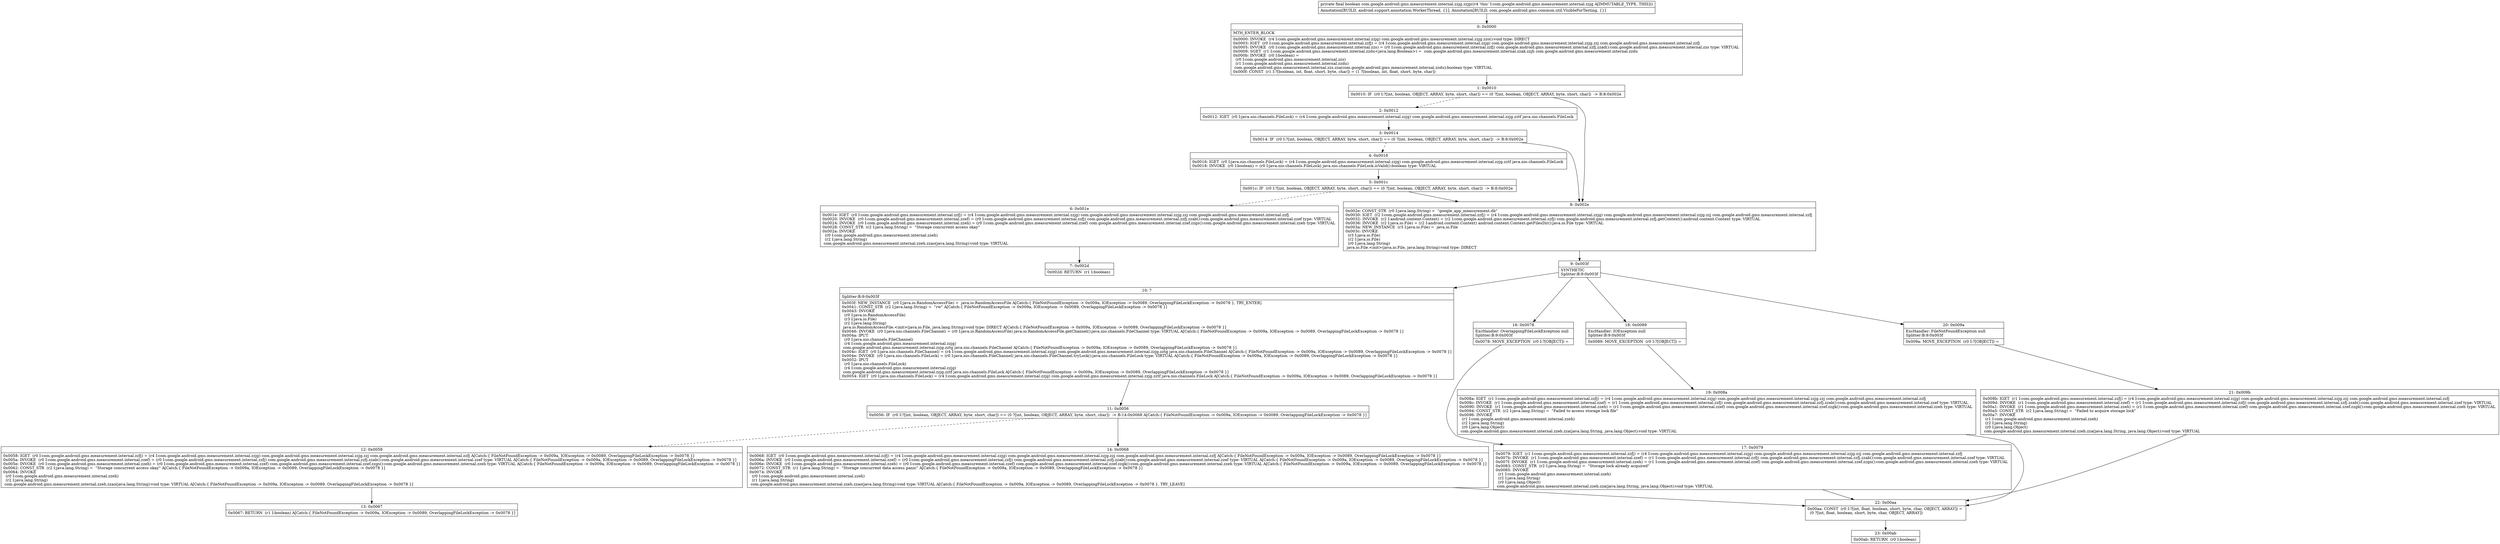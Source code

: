 digraph "CFG forcom.google.android.gms.measurement.internal.zzjg.zzjp()Z" {
Node_0 [shape=record,label="{0\:\ 0x0000|MTH_ENTER_BLOCK\l|0x0000: INVOKE  (r4 I:com.google.android.gms.measurement.internal.zzjg) com.google.android.gms.measurement.internal.zzjg.zzo():void type: DIRECT \l0x0003: IGET  (r0 I:com.google.android.gms.measurement.internal.zzfj) = (r4 I:com.google.android.gms.measurement.internal.zzjg) com.google.android.gms.measurement.internal.zzjg.zzj com.google.android.gms.measurement.internal.zzfj \l0x0005: INVOKE  (r0 I:com.google.android.gms.measurement.internal.zzs) = (r0 I:com.google.android.gms.measurement.internal.zzfj) com.google.android.gms.measurement.internal.zzfj.zzad():com.google.android.gms.measurement.internal.zzs type: VIRTUAL \l0x0009: SGET  (r1 I:com.google.android.gms.measurement.internal.zzdu\<java.lang.Boolean\>) =  com.google.android.gms.measurement.internal.zzak.zzjh com.google.android.gms.measurement.internal.zzdu \l0x000b: INVOKE  (r0 I:boolean) = \l  (r0 I:com.google.android.gms.measurement.internal.zzs)\l  (r1 I:com.google.android.gms.measurement.internal.zzdu)\l com.google.android.gms.measurement.internal.zzs.zza(com.google.android.gms.measurement.internal.zzdu):boolean type: VIRTUAL \l0x000f: CONST  (r1 I:?[boolean, int, float, short, byte, char]) = (1 ?[boolean, int, float, short, byte, char]) \l}"];
Node_1 [shape=record,label="{1\:\ 0x0010|0x0010: IF  (r0 I:?[int, boolean, OBJECT, ARRAY, byte, short, char]) == (0 ?[int, boolean, OBJECT, ARRAY, byte, short, char])  \-\> B:8:0x002e \l}"];
Node_2 [shape=record,label="{2\:\ 0x0012|0x0012: IGET  (r0 I:java.nio.channels.FileLock) = (r4 I:com.google.android.gms.measurement.internal.zzjg) com.google.android.gms.measurement.internal.zzjg.zztf java.nio.channels.FileLock \l}"];
Node_3 [shape=record,label="{3\:\ 0x0014|0x0014: IF  (r0 I:?[int, boolean, OBJECT, ARRAY, byte, short, char]) == (0 ?[int, boolean, OBJECT, ARRAY, byte, short, char])  \-\> B:8:0x002e \l}"];
Node_4 [shape=record,label="{4\:\ 0x0016|0x0016: IGET  (r0 I:java.nio.channels.FileLock) = (r4 I:com.google.android.gms.measurement.internal.zzjg) com.google.android.gms.measurement.internal.zzjg.zztf java.nio.channels.FileLock \l0x0018: INVOKE  (r0 I:boolean) = (r0 I:java.nio.channels.FileLock) java.nio.channels.FileLock.isValid():boolean type: VIRTUAL \l}"];
Node_5 [shape=record,label="{5\:\ 0x001c|0x001c: IF  (r0 I:?[int, boolean, OBJECT, ARRAY, byte, short, char]) == (0 ?[int, boolean, OBJECT, ARRAY, byte, short, char])  \-\> B:8:0x002e \l}"];
Node_6 [shape=record,label="{6\:\ 0x001e|0x001e: IGET  (r0 I:com.google.android.gms.measurement.internal.zzfj) = (r4 I:com.google.android.gms.measurement.internal.zzjg) com.google.android.gms.measurement.internal.zzjg.zzj com.google.android.gms.measurement.internal.zzfj \l0x0020: INVOKE  (r0 I:com.google.android.gms.measurement.internal.zzef) = (r0 I:com.google.android.gms.measurement.internal.zzfj) com.google.android.gms.measurement.internal.zzfj.zzab():com.google.android.gms.measurement.internal.zzef type: VIRTUAL \l0x0024: INVOKE  (r0 I:com.google.android.gms.measurement.internal.zzeh) = (r0 I:com.google.android.gms.measurement.internal.zzef) com.google.android.gms.measurement.internal.zzef.zzgs():com.google.android.gms.measurement.internal.zzeh type: VIRTUAL \l0x0028: CONST_STR  (r2 I:java.lang.String) =  \"Storage concurrent access okay\" \l0x002a: INVOKE  \l  (r0 I:com.google.android.gms.measurement.internal.zzeh)\l  (r2 I:java.lang.String)\l com.google.android.gms.measurement.internal.zzeh.zzao(java.lang.String):void type: VIRTUAL \l}"];
Node_7 [shape=record,label="{7\:\ 0x002d|0x002d: RETURN  (r1 I:boolean) \l}"];
Node_8 [shape=record,label="{8\:\ 0x002e|0x002e: CONST_STR  (r0 I:java.lang.String) =  \"google_app_measurement.db\" \l0x0030: IGET  (r2 I:com.google.android.gms.measurement.internal.zzfj) = (r4 I:com.google.android.gms.measurement.internal.zzjg) com.google.android.gms.measurement.internal.zzjg.zzj com.google.android.gms.measurement.internal.zzfj \l0x0032: INVOKE  (r2 I:android.content.Context) = (r2 I:com.google.android.gms.measurement.internal.zzfj) com.google.android.gms.measurement.internal.zzfj.getContext():android.content.Context type: VIRTUAL \l0x0036: INVOKE  (r2 I:java.io.File) = (r2 I:android.content.Context) android.content.Context.getFilesDir():java.io.File type: VIRTUAL \l0x003a: NEW_INSTANCE  (r3 I:java.io.File) =  java.io.File \l0x003c: INVOKE  \l  (r3 I:java.io.File)\l  (r2 I:java.io.File)\l  (r0 I:java.lang.String)\l java.io.File.\<init\>(java.io.File, java.lang.String):void type: DIRECT \l}"];
Node_9 [shape=record,label="{9\:\ 0x003f|SYNTHETIC\lSplitter:B:9:0x003f\l}"];
Node_10 [shape=record,label="{10\:\ ?|Splitter:B:9:0x003f\l|0x003f: NEW_INSTANCE  (r0 I:java.io.RandomAccessFile) =  java.io.RandomAccessFile A[Catch:\{ FileNotFoundException \-\> 0x009a, IOException \-\> 0x0089, OverlappingFileLockException \-\> 0x0078 \}, TRY_ENTER]\l0x0041: CONST_STR  (r2 I:java.lang.String) =  \"rw\" A[Catch:\{ FileNotFoundException \-\> 0x009a, IOException \-\> 0x0089, OverlappingFileLockException \-\> 0x0078 \}]\l0x0043: INVOKE  \l  (r0 I:java.io.RandomAccessFile)\l  (r3 I:java.io.File)\l  (r2 I:java.lang.String)\l java.io.RandomAccessFile.\<init\>(java.io.File, java.lang.String):void type: DIRECT A[Catch:\{ FileNotFoundException \-\> 0x009a, IOException \-\> 0x0089, OverlappingFileLockException \-\> 0x0078 \}]\l0x0046: INVOKE  (r0 I:java.nio.channels.FileChannel) = (r0 I:java.io.RandomAccessFile) java.io.RandomAccessFile.getChannel():java.nio.channels.FileChannel type: VIRTUAL A[Catch:\{ FileNotFoundException \-\> 0x009a, IOException \-\> 0x0089, OverlappingFileLockException \-\> 0x0078 \}]\l0x004a: IPUT  \l  (r0 I:java.nio.channels.FileChannel)\l  (r4 I:com.google.android.gms.measurement.internal.zzjg)\l com.google.android.gms.measurement.internal.zzjg.zztg java.nio.channels.FileChannel A[Catch:\{ FileNotFoundException \-\> 0x009a, IOException \-\> 0x0089, OverlappingFileLockException \-\> 0x0078 \}]\l0x004c: IGET  (r0 I:java.nio.channels.FileChannel) = (r4 I:com.google.android.gms.measurement.internal.zzjg) com.google.android.gms.measurement.internal.zzjg.zztg java.nio.channels.FileChannel A[Catch:\{ FileNotFoundException \-\> 0x009a, IOException \-\> 0x0089, OverlappingFileLockException \-\> 0x0078 \}]\l0x004e: INVOKE  (r0 I:java.nio.channels.FileLock) = (r0 I:java.nio.channels.FileChannel) java.nio.channels.FileChannel.tryLock():java.nio.channels.FileLock type: VIRTUAL A[Catch:\{ FileNotFoundException \-\> 0x009a, IOException \-\> 0x0089, OverlappingFileLockException \-\> 0x0078 \}]\l0x0052: IPUT  \l  (r0 I:java.nio.channels.FileLock)\l  (r4 I:com.google.android.gms.measurement.internal.zzjg)\l com.google.android.gms.measurement.internal.zzjg.zztf java.nio.channels.FileLock A[Catch:\{ FileNotFoundException \-\> 0x009a, IOException \-\> 0x0089, OverlappingFileLockException \-\> 0x0078 \}]\l0x0054: IGET  (r0 I:java.nio.channels.FileLock) = (r4 I:com.google.android.gms.measurement.internal.zzjg) com.google.android.gms.measurement.internal.zzjg.zztf java.nio.channels.FileLock A[Catch:\{ FileNotFoundException \-\> 0x009a, IOException \-\> 0x0089, OverlappingFileLockException \-\> 0x0078 \}]\l}"];
Node_11 [shape=record,label="{11\:\ 0x0056|0x0056: IF  (r0 I:?[int, boolean, OBJECT, ARRAY, byte, short, char]) == (0 ?[int, boolean, OBJECT, ARRAY, byte, short, char])  \-\> B:14:0x0068 A[Catch:\{ FileNotFoundException \-\> 0x009a, IOException \-\> 0x0089, OverlappingFileLockException \-\> 0x0078 \}]\l}"];
Node_12 [shape=record,label="{12\:\ 0x0058|0x0058: IGET  (r0 I:com.google.android.gms.measurement.internal.zzfj) = (r4 I:com.google.android.gms.measurement.internal.zzjg) com.google.android.gms.measurement.internal.zzjg.zzj com.google.android.gms.measurement.internal.zzfj A[Catch:\{ FileNotFoundException \-\> 0x009a, IOException \-\> 0x0089, OverlappingFileLockException \-\> 0x0078 \}]\l0x005a: INVOKE  (r0 I:com.google.android.gms.measurement.internal.zzef) = (r0 I:com.google.android.gms.measurement.internal.zzfj) com.google.android.gms.measurement.internal.zzfj.zzab():com.google.android.gms.measurement.internal.zzef type: VIRTUAL A[Catch:\{ FileNotFoundException \-\> 0x009a, IOException \-\> 0x0089, OverlappingFileLockException \-\> 0x0078 \}]\l0x005e: INVOKE  (r0 I:com.google.android.gms.measurement.internal.zzeh) = (r0 I:com.google.android.gms.measurement.internal.zzef) com.google.android.gms.measurement.internal.zzef.zzgs():com.google.android.gms.measurement.internal.zzeh type: VIRTUAL A[Catch:\{ FileNotFoundException \-\> 0x009a, IOException \-\> 0x0089, OverlappingFileLockException \-\> 0x0078 \}]\l0x0062: CONST_STR  (r2 I:java.lang.String) =  \"Storage concurrent access okay\" A[Catch:\{ FileNotFoundException \-\> 0x009a, IOException \-\> 0x0089, OverlappingFileLockException \-\> 0x0078 \}]\l0x0064: INVOKE  \l  (r0 I:com.google.android.gms.measurement.internal.zzeh)\l  (r2 I:java.lang.String)\l com.google.android.gms.measurement.internal.zzeh.zzao(java.lang.String):void type: VIRTUAL A[Catch:\{ FileNotFoundException \-\> 0x009a, IOException \-\> 0x0089, OverlappingFileLockException \-\> 0x0078 \}]\l}"];
Node_13 [shape=record,label="{13\:\ 0x0067|0x0067: RETURN  (r1 I:boolean) A[Catch:\{ FileNotFoundException \-\> 0x009a, IOException \-\> 0x0089, OverlappingFileLockException \-\> 0x0078 \}]\l}"];
Node_14 [shape=record,label="{14\:\ 0x0068|0x0068: IGET  (r0 I:com.google.android.gms.measurement.internal.zzfj) = (r4 I:com.google.android.gms.measurement.internal.zzjg) com.google.android.gms.measurement.internal.zzjg.zzj com.google.android.gms.measurement.internal.zzfj A[Catch:\{ FileNotFoundException \-\> 0x009a, IOException \-\> 0x0089, OverlappingFileLockException \-\> 0x0078 \}]\l0x006a: INVOKE  (r0 I:com.google.android.gms.measurement.internal.zzef) = (r0 I:com.google.android.gms.measurement.internal.zzfj) com.google.android.gms.measurement.internal.zzfj.zzab():com.google.android.gms.measurement.internal.zzef type: VIRTUAL A[Catch:\{ FileNotFoundException \-\> 0x009a, IOException \-\> 0x0089, OverlappingFileLockException \-\> 0x0078 \}]\l0x006e: INVOKE  (r0 I:com.google.android.gms.measurement.internal.zzeh) = (r0 I:com.google.android.gms.measurement.internal.zzef) com.google.android.gms.measurement.internal.zzef.zzgk():com.google.android.gms.measurement.internal.zzeh type: VIRTUAL A[Catch:\{ FileNotFoundException \-\> 0x009a, IOException \-\> 0x0089, OverlappingFileLockException \-\> 0x0078 \}]\l0x0072: CONST_STR  (r1 I:java.lang.String) =  \"Storage concurrent data access panic\" A[Catch:\{ FileNotFoundException \-\> 0x009a, IOException \-\> 0x0089, OverlappingFileLockException \-\> 0x0078 \}]\l0x0074: INVOKE  \l  (r0 I:com.google.android.gms.measurement.internal.zzeh)\l  (r1 I:java.lang.String)\l com.google.android.gms.measurement.internal.zzeh.zzao(java.lang.String):void type: VIRTUAL A[Catch:\{ FileNotFoundException \-\> 0x009a, IOException \-\> 0x0089, OverlappingFileLockException \-\> 0x0078 \}, TRY_LEAVE]\l}"];
Node_16 [shape=record,label="{16\:\ 0x0078|ExcHandler: OverlappingFileLockException null\lSplitter:B:9:0x003f\l|0x0078: MOVE_EXCEPTION  (r0 I:?[OBJECT]) =  \l}"];
Node_17 [shape=record,label="{17\:\ 0x0079|0x0079: IGET  (r1 I:com.google.android.gms.measurement.internal.zzfj) = (r4 I:com.google.android.gms.measurement.internal.zzjg) com.google.android.gms.measurement.internal.zzjg.zzj com.google.android.gms.measurement.internal.zzfj \l0x007b: INVOKE  (r1 I:com.google.android.gms.measurement.internal.zzef) = (r1 I:com.google.android.gms.measurement.internal.zzfj) com.google.android.gms.measurement.internal.zzfj.zzab():com.google.android.gms.measurement.internal.zzef type: VIRTUAL \l0x007f: INVOKE  (r1 I:com.google.android.gms.measurement.internal.zzeh) = (r1 I:com.google.android.gms.measurement.internal.zzef) com.google.android.gms.measurement.internal.zzef.zzgn():com.google.android.gms.measurement.internal.zzeh type: VIRTUAL \l0x0083: CONST_STR  (r2 I:java.lang.String) =  \"Storage lock already acquired\" \l0x0085: INVOKE  \l  (r1 I:com.google.android.gms.measurement.internal.zzeh)\l  (r2 I:java.lang.String)\l  (r0 I:java.lang.Object)\l com.google.android.gms.measurement.internal.zzeh.zza(java.lang.String, java.lang.Object):void type: VIRTUAL \l}"];
Node_18 [shape=record,label="{18\:\ 0x0089|ExcHandler: IOException null\lSplitter:B:9:0x003f\l|0x0089: MOVE_EXCEPTION  (r0 I:?[OBJECT]) =  \l}"];
Node_19 [shape=record,label="{19\:\ 0x008a|0x008a: IGET  (r1 I:com.google.android.gms.measurement.internal.zzfj) = (r4 I:com.google.android.gms.measurement.internal.zzjg) com.google.android.gms.measurement.internal.zzjg.zzj com.google.android.gms.measurement.internal.zzfj \l0x008c: INVOKE  (r1 I:com.google.android.gms.measurement.internal.zzef) = (r1 I:com.google.android.gms.measurement.internal.zzfj) com.google.android.gms.measurement.internal.zzfj.zzab():com.google.android.gms.measurement.internal.zzef type: VIRTUAL \l0x0090: INVOKE  (r1 I:com.google.android.gms.measurement.internal.zzeh) = (r1 I:com.google.android.gms.measurement.internal.zzef) com.google.android.gms.measurement.internal.zzef.zzgk():com.google.android.gms.measurement.internal.zzeh type: VIRTUAL \l0x0094: CONST_STR  (r2 I:java.lang.String) =  \"Failed to access storage lock file\" \l0x0096: INVOKE  \l  (r1 I:com.google.android.gms.measurement.internal.zzeh)\l  (r2 I:java.lang.String)\l  (r0 I:java.lang.Object)\l com.google.android.gms.measurement.internal.zzeh.zza(java.lang.String, java.lang.Object):void type: VIRTUAL \l}"];
Node_20 [shape=record,label="{20\:\ 0x009a|ExcHandler: FileNotFoundException null\lSplitter:B:9:0x003f\l|0x009a: MOVE_EXCEPTION  (r0 I:?[OBJECT]) =  \l}"];
Node_21 [shape=record,label="{21\:\ 0x009b|0x009b: IGET  (r1 I:com.google.android.gms.measurement.internal.zzfj) = (r4 I:com.google.android.gms.measurement.internal.zzjg) com.google.android.gms.measurement.internal.zzjg.zzj com.google.android.gms.measurement.internal.zzfj \l0x009d: INVOKE  (r1 I:com.google.android.gms.measurement.internal.zzef) = (r1 I:com.google.android.gms.measurement.internal.zzfj) com.google.android.gms.measurement.internal.zzfj.zzab():com.google.android.gms.measurement.internal.zzef type: VIRTUAL \l0x00a1: INVOKE  (r1 I:com.google.android.gms.measurement.internal.zzeh) = (r1 I:com.google.android.gms.measurement.internal.zzef) com.google.android.gms.measurement.internal.zzef.zzgk():com.google.android.gms.measurement.internal.zzeh type: VIRTUAL \l0x00a5: CONST_STR  (r2 I:java.lang.String) =  \"Failed to acquire storage lock\" \l0x00a7: INVOKE  \l  (r1 I:com.google.android.gms.measurement.internal.zzeh)\l  (r2 I:java.lang.String)\l  (r0 I:java.lang.Object)\l com.google.android.gms.measurement.internal.zzeh.zza(java.lang.String, java.lang.Object):void type: VIRTUAL \l}"];
Node_22 [shape=record,label="{22\:\ 0x00aa|0x00aa: CONST  (r0 I:?[int, float, boolean, short, byte, char, OBJECT, ARRAY]) = \l  (0 ?[int, float, boolean, short, byte, char, OBJECT, ARRAY])\l \l}"];
Node_23 [shape=record,label="{23\:\ 0x00ab|0x00ab: RETURN  (r0 I:boolean) \l}"];
MethodNode[shape=record,label="{private final boolean com.google.android.gms.measurement.internal.zzjg.zzjp((r4 'this' I:com.google.android.gms.measurement.internal.zzjg A[IMMUTABLE_TYPE, THIS]))  | Annotation[BUILD, android.support.annotation.WorkerThread, \{\}], Annotation[BUILD, com.google.android.gms.common.util.VisibleForTesting, \{\}]\l}"];
MethodNode -> Node_0;
Node_0 -> Node_1;
Node_1 -> Node_2[style=dashed];
Node_1 -> Node_8;
Node_2 -> Node_3;
Node_3 -> Node_4[style=dashed];
Node_3 -> Node_8;
Node_4 -> Node_5;
Node_5 -> Node_6[style=dashed];
Node_5 -> Node_8;
Node_6 -> Node_7;
Node_8 -> Node_9;
Node_9 -> Node_10;
Node_9 -> Node_20;
Node_9 -> Node_18;
Node_9 -> Node_16;
Node_10 -> Node_11;
Node_11 -> Node_12[style=dashed];
Node_11 -> Node_14;
Node_12 -> Node_13;
Node_14 -> Node_22;
Node_16 -> Node_17;
Node_17 -> Node_22;
Node_18 -> Node_19;
Node_19 -> Node_22;
Node_20 -> Node_21;
Node_21 -> Node_22;
Node_22 -> Node_23;
}

